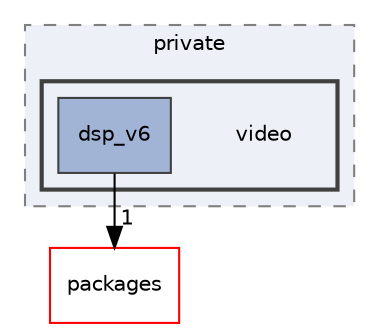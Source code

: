 digraph "drv_modules/private/video"
{
 // INTERACTIVE_SVG=YES
 // LATEX_PDF_SIZE
  bgcolor="transparent";
  edge [fontname="Helvetica",fontsize="10",labelfontname="Helvetica",labelfontsize="10"];
  node [fontname="Helvetica",fontsize="10",shape=record];
  compound=true
  subgraph clusterdir_6497235554c8bcb42f125b6cc355242b {
    graph [ bgcolor="#edf0f7", pencolor="grey50", style="filled,dashed,", label="private", fontname="Helvetica", fontsize="10", URL="dir_6497235554c8bcb42f125b6cc355242b.html"]
  subgraph clusterdir_18d58692f97d51da9d99f7e8f7c9d2b0 {
    graph [ bgcolor="#edf0f7", pencolor="grey25", style="filled,bold,", label="", fontname="Helvetica", fontsize="10", URL="dir_18d58692f97d51da9d99f7e8f7c9d2b0.html"]
    dir_18d58692f97d51da9d99f7e8f7c9d2b0 [shape=plaintext, label="video"];
  dir_4a7e39aa121ab2cf71b4add75dd1d667 [shape=box, label="dsp_v6", style="filled,", fillcolor="#a2b4d6", color="grey25", URL="dir_4a7e39aa121ab2cf71b4add75dd1d667.html"];
  }
  }
  dir_93501a11e921083efbd154e0cdff5f10 [shape=box, label="packages", style="", fillcolor="#edf0f7", color="red", URL="dir_93501a11e921083efbd154e0cdff5f10.html"];
  dir_4a7e39aa121ab2cf71b4add75dd1d667->dir_93501a11e921083efbd154e0cdff5f10 [headlabel="1", labeldistance=1.5 headhref="dir_000008_000014.html"];
}
